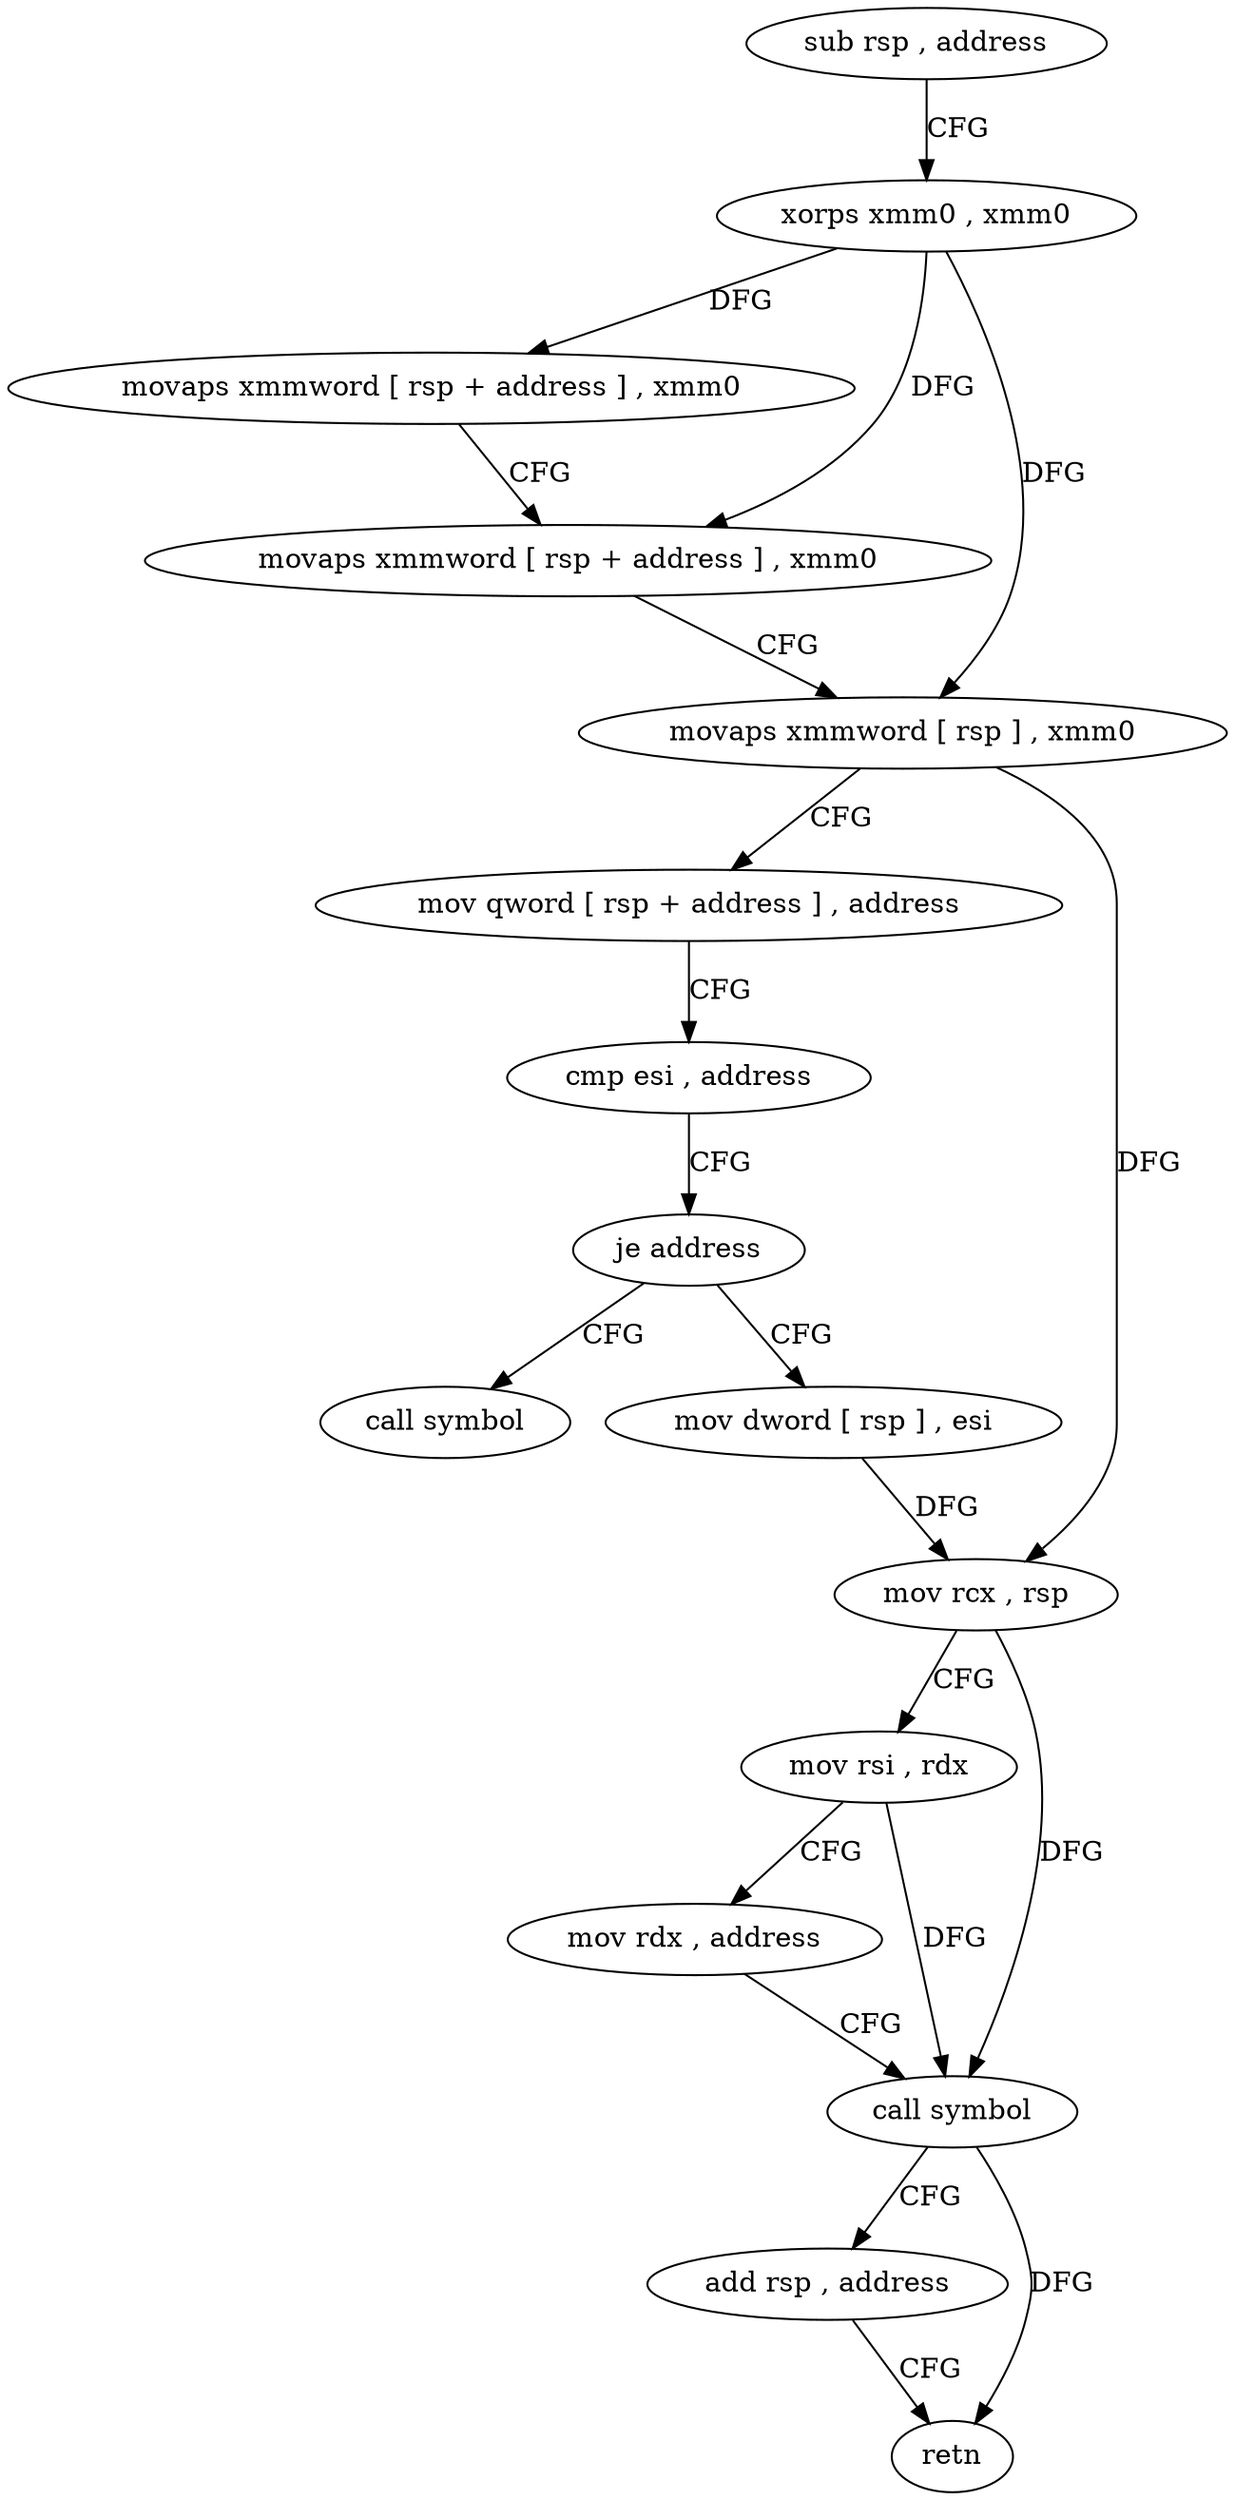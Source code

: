 digraph "func" {
"4309792" [label = "sub rsp , address" ]
"4309796" [label = "xorps xmm0 , xmm0" ]
"4309799" [label = "movaps xmmword [ rsp + address ] , xmm0" ]
"4309804" [label = "movaps xmmword [ rsp + address ] , xmm0" ]
"4309809" [label = "movaps xmmword [ rsp ] , xmm0" ]
"4309813" [label = "mov qword [ rsp + address ] , address" ]
"4309822" [label = "cmp esi , address" ]
"4309825" [label = "je address" ]
"4309853" [label = "call symbol" ]
"4309827" [label = "mov dword [ rsp ] , esi" ]
"4309830" [label = "mov rcx , rsp" ]
"4309833" [label = "mov rsi , rdx" ]
"4309836" [label = "mov rdx , address" ]
"4309843" [label = "call symbol" ]
"4309848" [label = "add rsp , address" ]
"4309852" [label = "retn" ]
"4309792" -> "4309796" [ label = "CFG" ]
"4309796" -> "4309799" [ label = "DFG" ]
"4309796" -> "4309804" [ label = "DFG" ]
"4309796" -> "4309809" [ label = "DFG" ]
"4309799" -> "4309804" [ label = "CFG" ]
"4309804" -> "4309809" [ label = "CFG" ]
"4309809" -> "4309813" [ label = "CFG" ]
"4309809" -> "4309830" [ label = "DFG" ]
"4309813" -> "4309822" [ label = "CFG" ]
"4309822" -> "4309825" [ label = "CFG" ]
"4309825" -> "4309853" [ label = "CFG" ]
"4309825" -> "4309827" [ label = "CFG" ]
"4309827" -> "4309830" [ label = "DFG" ]
"4309830" -> "4309833" [ label = "CFG" ]
"4309830" -> "4309843" [ label = "DFG" ]
"4309833" -> "4309836" [ label = "CFG" ]
"4309833" -> "4309843" [ label = "DFG" ]
"4309836" -> "4309843" [ label = "CFG" ]
"4309843" -> "4309848" [ label = "CFG" ]
"4309843" -> "4309852" [ label = "DFG" ]
"4309848" -> "4309852" [ label = "CFG" ]
}
